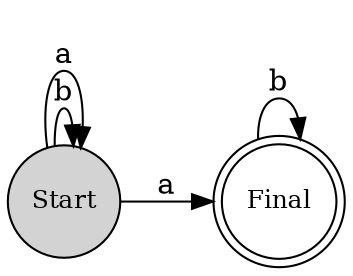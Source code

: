 digraph G {
	graph [bb="0,0,162.56,59.992",
		rankdir=LR
	];
	node [label="\N"];
	Final	[fontsize=12,
		height=0.75924,
		pos="27.333,32.659",
		shape=doublecircle,
		width=0.75924];
	Final -> Final	[label=b,
		lp="76.041,32.659",
		pos="e,54.326,25.924 54.326,39.395 64.385,39.615 72.666,37.37 72.666,32.659 72.666,29.936 69.898,28.037 65.619,26.961"];
	Start	[fontsize=12,
		height=0.61168,
		pos="98.542,22.02",
		shape=circle,
		style=filled,
		width=0.61168];
	Start -> Final	[label=a,
		lp="68.214,34.353",
		pos="e,54.731,28.566 76.402,25.328 73.079,25.825 69.573,26.348 66.027,26.878"];
	Start -> Start	[label=b,
		lp="141.94,22.02",
		pos="e,120.77,18.686 120.77,25.355 130.35,25.628 138.56,24.516 138.56,22.02 138.56,20.616 135.97,19.65 131.99,19.122"];
	Start -> Start	[label=a,
		lp="159.56,22.02",
		pos="e,120.27,16.26 120.27,27.781 138.07,30.163 156.56,28.243 156.56,22.02 156.56,17.11 145.05,14.879 131.45,15.326"];
}
